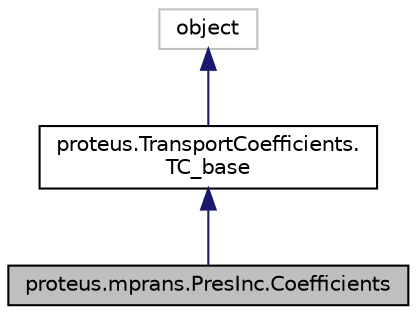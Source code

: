 digraph "proteus.mprans.PresInc.Coefficients"
{
 // LATEX_PDF_SIZE
  edge [fontname="Helvetica",fontsize="10",labelfontname="Helvetica",labelfontsize="10"];
  node [fontname="Helvetica",fontsize="10",shape=record];
  Node1 [label="proteus.mprans.PresInc.Coefficients",height=0.2,width=0.4,color="black", fillcolor="grey75", style="filled", fontcolor="black",tooltip=" "];
  Node2 -> Node1 [dir="back",color="midnightblue",fontsize="10",style="solid",fontname="Helvetica"];
  Node2 [label="proteus.TransportCoefficients.\lTC_base",height=0.2,width=0.4,color="black", fillcolor="white", style="filled",URL="$d1/d7a/classproteus_1_1TransportCoefficients_1_1TC__base.html",tooltip="Base class for transport coefficients classes."];
  Node3 -> Node2 [dir="back",color="midnightblue",fontsize="10",style="solid",fontname="Helvetica"];
  Node3 [label="object",height=0.2,width=0.4,color="grey75", fillcolor="white", style="filled",tooltip=" "];
}
